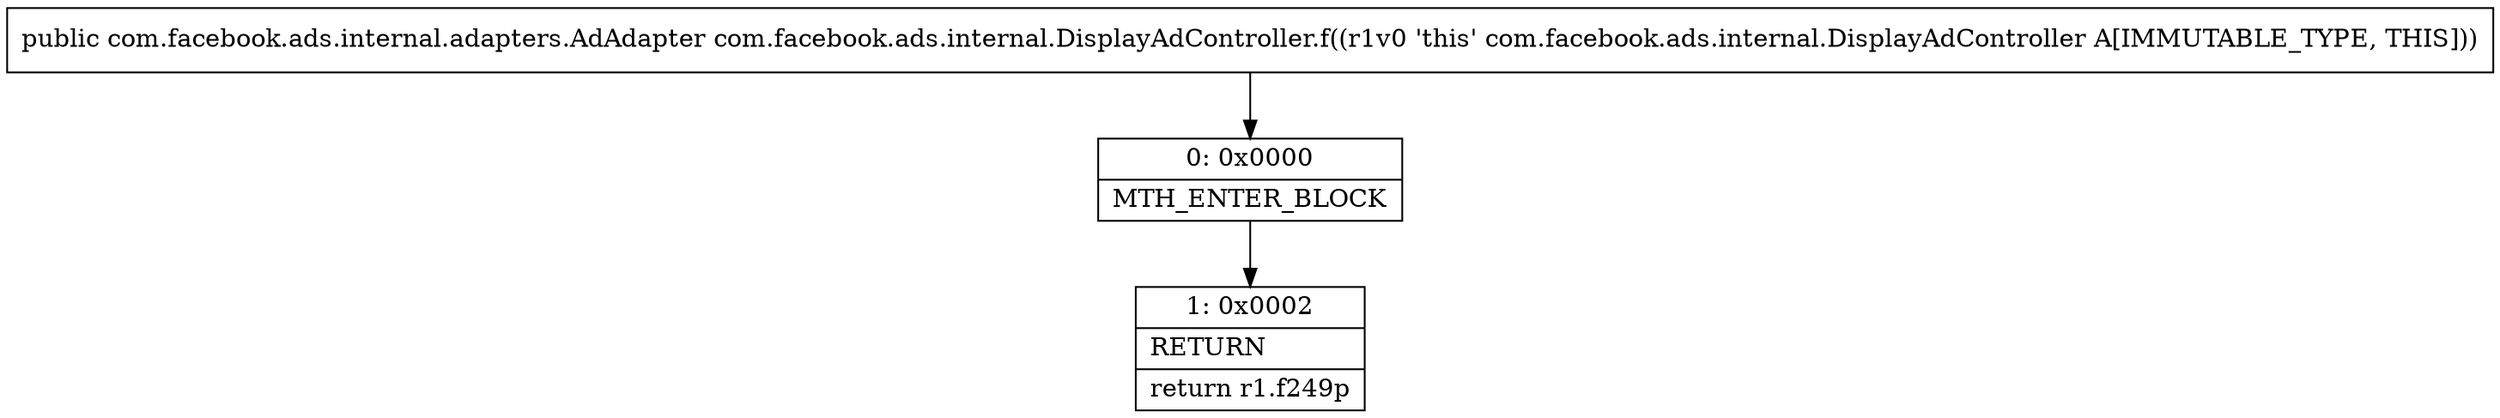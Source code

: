 digraph "CFG forcom.facebook.ads.internal.DisplayAdController.f()Lcom\/facebook\/ads\/internal\/adapters\/AdAdapter;" {
Node_0 [shape=record,label="{0\:\ 0x0000|MTH_ENTER_BLOCK\l}"];
Node_1 [shape=record,label="{1\:\ 0x0002|RETURN\l|return r1.f249p\l}"];
MethodNode[shape=record,label="{public com.facebook.ads.internal.adapters.AdAdapter com.facebook.ads.internal.DisplayAdController.f((r1v0 'this' com.facebook.ads.internal.DisplayAdController A[IMMUTABLE_TYPE, THIS])) }"];
MethodNode -> Node_0;
Node_0 -> Node_1;
}

